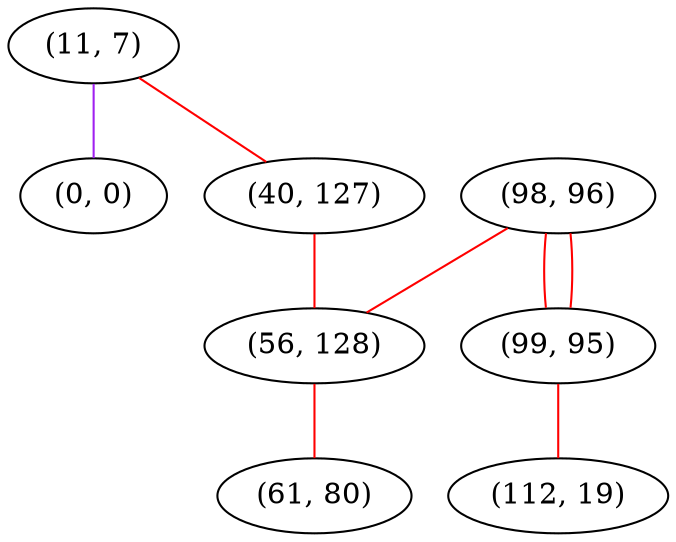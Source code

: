 graph "" {
"(11, 7)";
"(0, 0)";
"(98, 96)";
"(40, 127)";
"(99, 95)";
"(112, 19)";
"(56, 128)";
"(61, 80)";
"(11, 7)" -- "(0, 0)"  [color=purple, key=0, weight=4];
"(11, 7)" -- "(40, 127)"  [color=red, key=0, weight=1];
"(98, 96)" -- "(99, 95)"  [color=red, key=0, weight=1];
"(98, 96)" -- "(99, 95)"  [color=red, key=1, weight=1];
"(98, 96)" -- "(56, 128)"  [color=red, key=0, weight=1];
"(40, 127)" -- "(56, 128)"  [color=red, key=0, weight=1];
"(99, 95)" -- "(112, 19)"  [color=red, key=0, weight=1];
"(56, 128)" -- "(61, 80)"  [color=red, key=0, weight=1];
}
